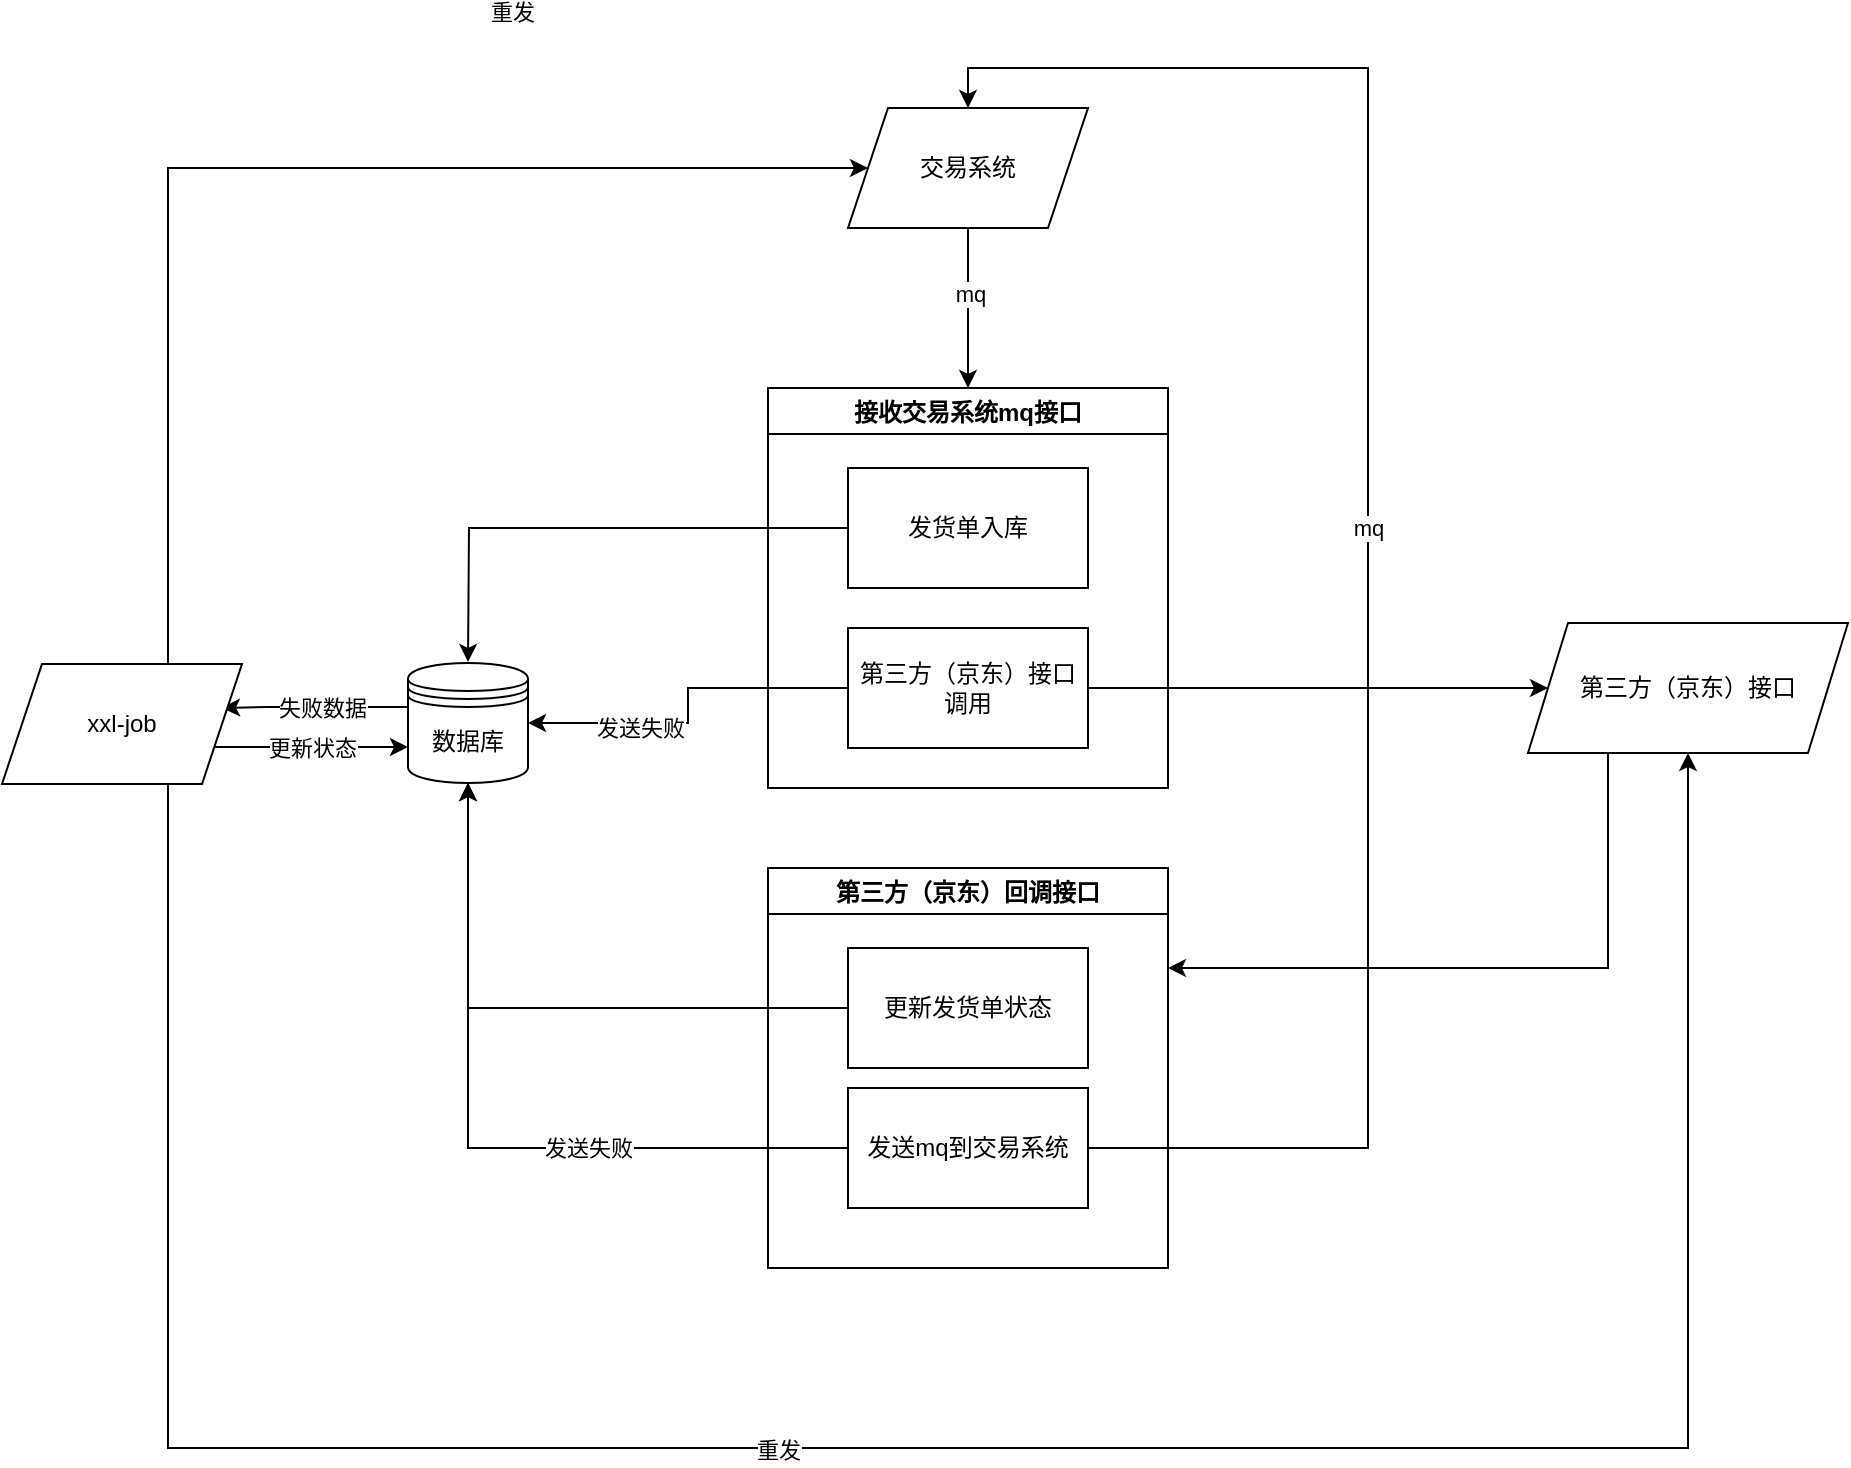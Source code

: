 <mxfile version="13.8.2" type="github">
  <diagram name="Page-1" id="74e2e168-ea6b-b213-b513-2b3c1d86103e">
    <mxGraphModel dx="2213" dy="688" grid="1" gridSize="10" guides="1" tooltips="1" connect="1" arrows="1" fold="1" page="1" pageScale="1" pageWidth="1100" pageHeight="850" background="#ffffff" math="0" shadow="0">
      <root>
        <mxCell id="0" />
        <mxCell id="1" parent="0" />
        <mxCell id="bDlpXfw5Zj30vENpwn_l-34" style="edgeStyle=orthogonalEdgeStyle;rounded=0;orthogonalLoop=1;jettySize=auto;html=1;exitX=0;exitY=0.5;exitDx=0;exitDy=0;" edge="1" parent="1" source="bDlpXfw5Zj30vENpwn_l-15">
          <mxGeometry relative="1" as="geometry">
            <mxPoint x="230" y="367" as="targetPoint" />
          </mxGeometry>
        </mxCell>
        <mxCell id="bDlpXfw5Zj30vENpwn_l-51" style="edgeStyle=orthogonalEdgeStyle;rounded=0;orthogonalLoop=1;jettySize=auto;html=1;exitX=0;exitY=0.5;exitDx=0;exitDy=0;entryX=1;entryY=0.5;entryDx=0;entryDy=0;" edge="1" parent="1">
          <mxGeometry relative="1" as="geometry">
            <mxPoint x="200.0" y="389.5" as="sourcePoint" />
            <mxPoint x="107" y="390" as="targetPoint" />
            <Array as="points">
              <mxPoint x="130" y="390" />
              <mxPoint x="130" y="390" />
            </Array>
          </mxGeometry>
        </mxCell>
        <mxCell id="bDlpXfw5Zj30vENpwn_l-52" value="失败数据" style="edgeLabel;html=1;align=center;verticalAlign=middle;resizable=0;points=[];" vertex="1" connectable="0" parent="bDlpXfw5Zj30vENpwn_l-51">
          <mxGeometry x="-0.14" y="3" relative="1" as="geometry">
            <mxPoint x="-3" y="-3" as="offset" />
          </mxGeometry>
        </mxCell>
        <mxCell id="bDlpXfw5Zj30vENpwn_l-28" value="数据库" style="shape=datastore;whiteSpace=wrap;html=1;" vertex="1" parent="1">
          <mxGeometry x="200" y="367.5" width="60" height="60" as="geometry" />
        </mxCell>
        <mxCell id="bDlpXfw5Zj30vENpwn_l-58" style="edgeStyle=orthogonalEdgeStyle;rounded=0;orthogonalLoop=1;jettySize=auto;html=1;exitX=0.25;exitY=1;exitDx=0;exitDy=0;entryX=1;entryY=0.25;entryDx=0;entryDy=0;" edge="1" parent="1" source="bDlpXfw5Zj30vENpwn_l-30" target="bDlpXfw5Zj30vENpwn_l-38">
          <mxGeometry relative="1" as="geometry" />
        </mxCell>
        <mxCell id="bDlpXfw5Zj30vENpwn_l-30" value="第三方（京东）接口" style="shape=parallelogram;perimeter=parallelogramPerimeter;whiteSpace=wrap;html=1;fixedSize=1;" vertex="1" parent="1">
          <mxGeometry x="760" y="347.5" width="160" height="65" as="geometry" />
        </mxCell>
        <mxCell id="bDlpXfw5Zj30vENpwn_l-47" style="edgeStyle=orthogonalEdgeStyle;rounded=0;orthogonalLoop=1;jettySize=auto;html=1;exitX=0.5;exitY=0;exitDx=0;exitDy=0;entryX=0;entryY=0.5;entryDx=0;entryDy=0;" edge="1" parent="1" source="bDlpXfw5Zj30vENpwn_l-31" target="bDlpXfw5Zj30vENpwn_l-32">
          <mxGeometry relative="1" as="geometry">
            <Array as="points">
              <mxPoint x="80" y="120" />
            </Array>
          </mxGeometry>
        </mxCell>
        <mxCell id="bDlpXfw5Zj30vENpwn_l-53" value="重发" style="edgeLabel;html=1;align=center;verticalAlign=middle;resizable=0;points=[];" vertex="1" connectable="0" parent="bDlpXfw5Zj30vENpwn_l-47">
          <mxGeometry x="-0.156" y="-86" relative="1" as="geometry">
            <mxPoint x="86" y="-87" as="offset" />
          </mxGeometry>
        </mxCell>
        <mxCell id="bDlpXfw5Zj30vENpwn_l-48" style="edgeStyle=orthogonalEdgeStyle;rounded=0;orthogonalLoop=1;jettySize=auto;html=1;exitX=0.5;exitY=1;exitDx=0;exitDy=0;entryX=0.5;entryY=1;entryDx=0;entryDy=0;" edge="1" parent="1" source="bDlpXfw5Zj30vENpwn_l-31" target="bDlpXfw5Zj30vENpwn_l-30">
          <mxGeometry relative="1" as="geometry">
            <Array as="points">
              <mxPoint x="80" y="760" />
              <mxPoint x="840" y="760" />
            </Array>
          </mxGeometry>
        </mxCell>
        <mxCell id="bDlpXfw5Zj30vENpwn_l-54" value="重发" style="edgeLabel;html=1;align=center;verticalAlign=middle;resizable=0;points=[];" vertex="1" connectable="0" parent="bDlpXfw5Zj30vENpwn_l-48">
          <mxGeometry x="-0.098" y="-1" relative="1" as="geometry">
            <mxPoint as="offset" />
          </mxGeometry>
        </mxCell>
        <mxCell id="bDlpXfw5Zj30vENpwn_l-59" value="更新状态" style="edgeStyle=orthogonalEdgeStyle;rounded=0;orthogonalLoop=1;jettySize=auto;html=1;exitX=1;exitY=0.75;exitDx=0;exitDy=0;entryX=0;entryY=0.7;entryDx=0;entryDy=0;" edge="1" parent="1" source="bDlpXfw5Zj30vENpwn_l-31" target="bDlpXfw5Zj30vENpwn_l-28">
          <mxGeometry relative="1" as="geometry" />
        </mxCell>
        <mxCell id="bDlpXfw5Zj30vENpwn_l-31" value="xxl-job" style="shape=parallelogram;perimeter=parallelogramPerimeter;whiteSpace=wrap;html=1;fixedSize=1;" vertex="1" parent="1">
          <mxGeometry x="-3" y="368" width="120" height="60" as="geometry" />
        </mxCell>
        <mxCell id="bDlpXfw5Zj30vENpwn_l-56" style="edgeStyle=orthogonalEdgeStyle;rounded=0;orthogonalLoop=1;jettySize=auto;html=1;exitX=0.5;exitY=1;exitDx=0;exitDy=0;entryX=0.5;entryY=0;entryDx=0;entryDy=0;" edge="1" parent="1" source="bDlpXfw5Zj30vENpwn_l-32" target="bDlpXfw5Zj30vENpwn_l-37">
          <mxGeometry relative="1" as="geometry" />
        </mxCell>
        <mxCell id="bDlpXfw5Zj30vENpwn_l-57" value="mq" style="edgeLabel;html=1;align=center;verticalAlign=middle;resizable=0;points=[];" vertex="1" connectable="0" parent="bDlpXfw5Zj30vENpwn_l-56">
          <mxGeometry x="-0.185" y="1" relative="1" as="geometry">
            <mxPoint as="offset" />
          </mxGeometry>
        </mxCell>
        <mxCell id="bDlpXfw5Zj30vENpwn_l-32" value="交易系统" style="shape=parallelogram;perimeter=parallelogramPerimeter;whiteSpace=wrap;html=1;fixedSize=1;" vertex="1" parent="1">
          <mxGeometry x="420" y="90" width="120" height="60" as="geometry" />
        </mxCell>
        <mxCell id="bDlpXfw5Zj30vENpwn_l-37" value="接收交易系统mq接口" style="swimlane;" vertex="1" parent="1">
          <mxGeometry x="380" y="230" width="200" height="200" as="geometry" />
        </mxCell>
        <mxCell id="bDlpXfw5Zj30vENpwn_l-15" value="发货单入库" style="rounded=0;whiteSpace=wrap;html=1;" vertex="1" parent="bDlpXfw5Zj30vENpwn_l-37">
          <mxGeometry x="40" y="40" width="120" height="60" as="geometry" />
        </mxCell>
        <mxCell id="bDlpXfw5Zj30vENpwn_l-17" value="第三方（京东）接口调用" style="rounded=0;whiteSpace=wrap;html=1;" vertex="1" parent="bDlpXfw5Zj30vENpwn_l-37">
          <mxGeometry x="40" y="120" width="120" height="60" as="geometry" />
        </mxCell>
        <mxCell id="bDlpXfw5Zj30vENpwn_l-38" value="第三方（京东）回调接口" style="swimlane;" vertex="1" parent="1">
          <mxGeometry x="380" y="470" width="200" height="200" as="geometry" />
        </mxCell>
        <mxCell id="bDlpXfw5Zj30vENpwn_l-22" value="更新发货单状态" style="rounded=0;whiteSpace=wrap;html=1;" vertex="1" parent="bDlpXfw5Zj30vENpwn_l-38">
          <mxGeometry x="40" y="40" width="120" height="60" as="geometry" />
        </mxCell>
        <mxCell id="bDlpXfw5Zj30vENpwn_l-23" value="发送mq到交易系统" style="rounded=0;whiteSpace=wrap;html=1;" vertex="1" parent="bDlpXfw5Zj30vENpwn_l-38">
          <mxGeometry x="40" y="110" width="120" height="60" as="geometry" />
        </mxCell>
        <mxCell id="bDlpXfw5Zj30vENpwn_l-39" style="edgeStyle=orthogonalEdgeStyle;rounded=0;orthogonalLoop=1;jettySize=auto;html=1;exitX=0;exitY=0.5;exitDx=0;exitDy=0;" edge="1" parent="1" source="bDlpXfw5Zj30vENpwn_l-22" target="bDlpXfw5Zj30vENpwn_l-28">
          <mxGeometry relative="1" as="geometry" />
        </mxCell>
        <mxCell id="bDlpXfw5Zj30vENpwn_l-40" style="edgeStyle=orthogonalEdgeStyle;rounded=0;orthogonalLoop=1;jettySize=auto;html=1;exitX=1;exitY=0.5;exitDx=0;exitDy=0;entryX=0;entryY=0.5;entryDx=0;entryDy=0;" edge="1" parent="1" source="bDlpXfw5Zj30vENpwn_l-17" target="bDlpXfw5Zj30vENpwn_l-30">
          <mxGeometry relative="1" as="geometry" />
        </mxCell>
        <mxCell id="bDlpXfw5Zj30vENpwn_l-42" value="mq" style="edgeStyle=orthogonalEdgeStyle;rounded=0;orthogonalLoop=1;jettySize=auto;html=1;exitX=1;exitY=0.5;exitDx=0;exitDy=0;entryX=0.5;entryY=0;entryDx=0;entryDy=0;" edge="1" parent="1" source="bDlpXfw5Zj30vENpwn_l-23" target="bDlpXfw5Zj30vENpwn_l-32">
          <mxGeometry relative="1" as="geometry">
            <mxPoint x="640" y="110" as="targetPoint" />
            <Array as="points">
              <mxPoint x="680" y="610" />
              <mxPoint x="680" y="70" />
              <mxPoint x="480" y="70" />
            </Array>
          </mxGeometry>
        </mxCell>
        <mxCell id="bDlpXfw5Zj30vENpwn_l-43" style="edgeStyle=orthogonalEdgeStyle;rounded=0;orthogonalLoop=1;jettySize=auto;html=1;exitX=0;exitY=0.5;exitDx=0;exitDy=0;entryX=0.5;entryY=1;entryDx=0;entryDy=0;" edge="1" parent="1" source="bDlpXfw5Zj30vENpwn_l-23" target="bDlpXfw5Zj30vENpwn_l-28">
          <mxGeometry relative="1" as="geometry" />
        </mxCell>
        <mxCell id="bDlpXfw5Zj30vENpwn_l-44" value="发送失败" style="edgeLabel;html=1;align=center;verticalAlign=middle;resizable=0;points=[];" vertex="1" connectable="0" parent="bDlpXfw5Zj30vENpwn_l-43">
          <mxGeometry x="-0.302" relative="1" as="geometry">
            <mxPoint as="offset" />
          </mxGeometry>
        </mxCell>
        <mxCell id="bDlpXfw5Zj30vENpwn_l-45" style="edgeStyle=orthogonalEdgeStyle;rounded=0;orthogonalLoop=1;jettySize=auto;html=1;exitX=0;exitY=0.5;exitDx=0;exitDy=0;entryX=1;entryY=0.5;entryDx=0;entryDy=0;" edge="1" parent="1" source="bDlpXfw5Zj30vENpwn_l-17" target="bDlpXfw5Zj30vENpwn_l-28">
          <mxGeometry relative="1" as="geometry" />
        </mxCell>
        <mxCell id="bDlpXfw5Zj30vENpwn_l-46" value="发送失败" style="edgeLabel;html=1;align=center;verticalAlign=middle;resizable=0;points=[];" vertex="1" connectable="0" parent="bDlpXfw5Zj30vENpwn_l-45">
          <mxGeometry x="0.369" y="2" relative="1" as="geometry">
            <mxPoint as="offset" />
          </mxGeometry>
        </mxCell>
      </root>
    </mxGraphModel>
  </diagram>
</mxfile>
